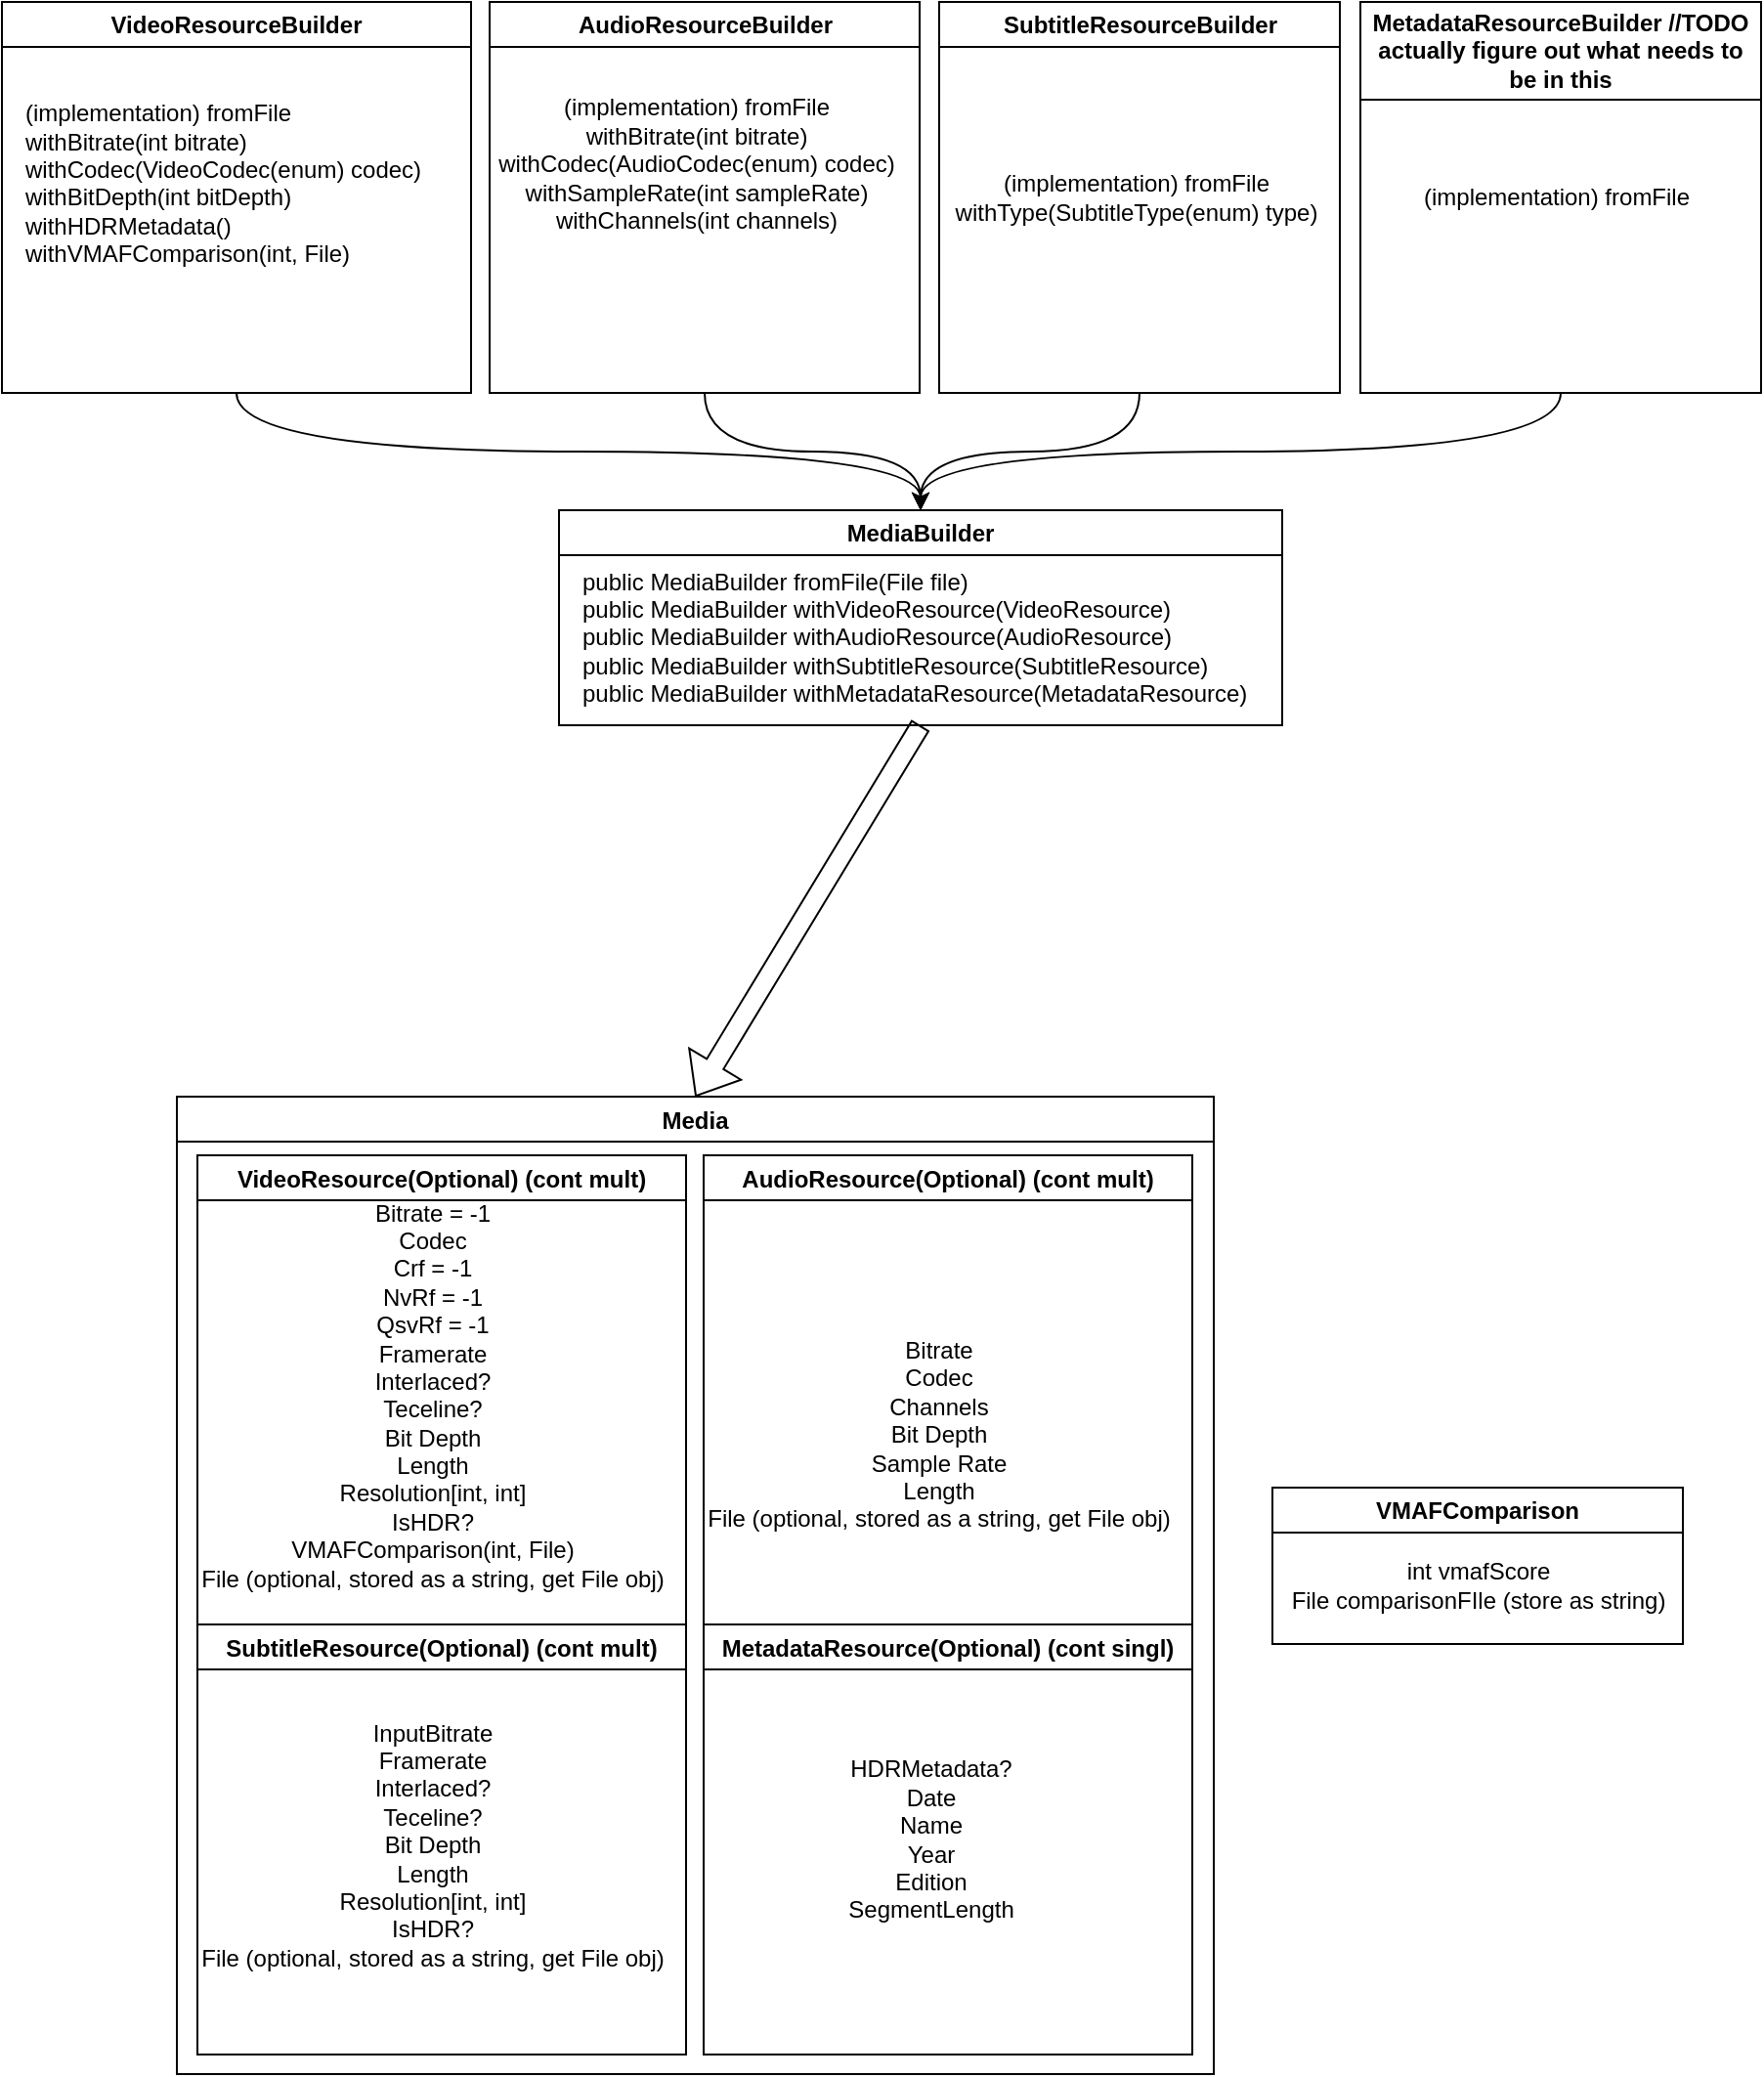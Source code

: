 <mxfile version="21.7.2" type="github">
  <diagram name="Page-1" id="f0DqxVU4n79ps42XZA6x">
    <mxGraphModel dx="1322" dy="1023" grid="1" gridSize="10" guides="1" tooltips="1" connect="1" arrows="1" fold="1" page="1" pageScale="1" pageWidth="850" pageHeight="1100" math="0" shadow="0">
      <root>
        <mxCell id="0" />
        <mxCell id="1" parent="0" />
        <mxCell id="iICr8pPdVY2_rQM_-BbZ-1" value="Media" style="swimlane;perimeterSpacing=0;rounded=0;" parent="1" vertex="1">
          <mxGeometry x="39.5" y="560" width="530.5" height="500" as="geometry" />
        </mxCell>
        <mxCell id="iICr8pPdVY2_rQM_-BbZ-6" value="VideoResource(Optional) (cont mult)" style="swimlane;" parent="iICr8pPdVY2_rQM_-BbZ-1" vertex="1">
          <mxGeometry x="10.5" y="30" width="250" height="245" as="geometry" />
        </mxCell>
        <mxCell id="iICr8pPdVY2_rQM_-BbZ-7" value="&lt;div&gt;Bitrate = -1&lt;br&gt;&lt;/div&gt;&lt;div&gt;Codec&lt;/div&gt;&lt;div&gt;Crf = -1&lt;/div&gt;&lt;div&gt;NvRf = -1&lt;/div&gt;&lt;div&gt;QsvRf = -1&lt;br&gt;&lt;/div&gt;&lt;div&gt;Framerate&lt;/div&gt;&lt;div&gt;Interlaced?&lt;/div&gt;&lt;div&gt;Teceline?&lt;/div&gt;&lt;div&gt;Bit Depth&lt;/div&gt;&lt;div&gt;Length&lt;/div&gt;&lt;div&gt;Resolution[int, int]&lt;/div&gt;&lt;div&gt;IsHDR?&lt;/div&gt;&lt;div&gt;VMAFComparison(int, File)&lt;br&gt;&lt;/div&gt;&lt;div&gt;File (optional, stored as a string, get File obj)&lt;br&gt;&lt;/div&gt;&lt;div&gt;&lt;br&gt;&lt;/div&gt;" style="text;html=1;align=center;verticalAlign=middle;resizable=0;points=[];autosize=1;strokeColor=none;fillColor=none;" parent="iICr8pPdVY2_rQM_-BbZ-6" vertex="1">
          <mxGeometry x="-10" y="15" width="260" height="230" as="geometry" />
        </mxCell>
        <mxCell id="iICr8pPdVY2_rQM_-BbZ-9" value="AudioResource(Optional) (cont mult)" style="swimlane;" parent="iICr8pPdVY2_rQM_-BbZ-1" vertex="1">
          <mxGeometry x="269.5" y="30" width="250" height="240" as="geometry" />
        </mxCell>
        <mxCell id="iICr8pPdVY2_rQM_-BbZ-10" value="&lt;div&gt;Bitrate&lt;/div&gt;&lt;div&gt;Codec&lt;br&gt;&lt;/div&gt;&lt;div&gt;Channels&lt;br&gt;&lt;/div&gt;&lt;div&gt;Bit Depth&lt;/div&gt;&lt;div&gt;Sample Rate&lt;br&gt;&lt;/div&gt;&lt;div&gt;Length&lt;/div&gt;&lt;div&gt;File (optional, stored as a string, get File obj)&lt;/div&gt;&lt;div&gt;&lt;br&gt;&lt;/div&gt;" style="text;html=1;align=center;verticalAlign=middle;resizable=0;points=[];autosize=1;strokeColor=none;fillColor=none;" parent="iICr8pPdVY2_rQM_-BbZ-9" vertex="1">
          <mxGeometry x="-10" y="85" width="260" height="130" as="geometry" />
        </mxCell>
        <mxCell id="iICr8pPdVY2_rQM_-BbZ-11" value="SubtitleResource(Optional) (cont mult)" style="swimlane;" parent="iICr8pPdVY2_rQM_-BbZ-1" vertex="1">
          <mxGeometry x="10.5" y="270" width="250" height="220" as="geometry" />
        </mxCell>
        <mxCell id="iICr8pPdVY2_rQM_-BbZ-12" value="&lt;div&gt;InputBitrate&lt;/div&gt;&lt;div&gt;Framerate&lt;/div&gt;&lt;div&gt;Interlaced?&lt;/div&gt;&lt;div&gt;Teceline?&lt;/div&gt;&lt;div&gt;Bit Depth&lt;/div&gt;&lt;div&gt;Length&lt;/div&gt;&lt;div&gt;Resolution[int, int]&lt;/div&gt;&lt;div&gt;IsHDR?&lt;/div&gt;&lt;div&gt;File (optional, stored as a string, get File obj)&lt;/div&gt;&lt;div&gt;&lt;br&gt;&lt;/div&gt;" style="text;html=1;align=center;verticalAlign=middle;resizable=0;points=[];autosize=1;strokeColor=none;fillColor=none;" parent="iICr8pPdVY2_rQM_-BbZ-11" vertex="1">
          <mxGeometry x="-10" y="40" width="260" height="160" as="geometry" />
        </mxCell>
        <mxCell id="SI7whgxdZ4kj7hzidSnB-4" value="MetadataResource(Optional) (cont singl)" style="swimlane;" parent="iICr8pPdVY2_rQM_-BbZ-1" vertex="1">
          <mxGeometry x="269.5" y="270" width="250" height="220" as="geometry" />
        </mxCell>
        <mxCell id="SI7whgxdZ4kj7hzidSnB-5" value="&lt;div&gt;HDRMetadata?&lt;/div&gt;&lt;div&gt;Date&lt;/div&gt;&lt;div&gt;Name&lt;/div&gt;&lt;div&gt;Year&lt;/div&gt;&lt;div&gt;Edition&lt;/div&gt;&lt;div&gt;SegmentLength&lt;br&gt;&lt;/div&gt;" style="text;html=1;align=center;verticalAlign=middle;resizable=0;points=[];autosize=1;strokeColor=none;fillColor=none;" parent="SI7whgxdZ4kj7hzidSnB-4" vertex="1">
          <mxGeometry x="61" y="60" width="110" height="100" as="geometry" />
        </mxCell>
        <mxCell id="qK8T354G06c9aEnAW-Ob-2" value="MediaBuilder" style="swimlane;whiteSpace=wrap;html=1;" parent="1" vertex="1">
          <mxGeometry x="235" y="260" width="370" height="110" as="geometry" />
        </mxCell>
        <mxCell id="qK8T354G06c9aEnAW-Ob-16" value="&lt;div&gt;public MediaBuilder fromFile(File file)&lt;/div&gt;&lt;div&gt;public MediaBuilder withVideoResource(VideoResource)&lt;/div&gt;&lt;div&gt;public MediaBuilder withAudioResource(AudioResource)&lt;/div&gt;&lt;div&gt;public MediaBuilder withSubtitleResource(SubtitleResource)&lt;/div&gt;&lt;div&gt;public MediaBuilder withMetadataResource(MetadataResource)&lt;br&gt;&lt;/div&gt;" style="text;html=1;align=left;verticalAlign=middle;resizable=0;points=[];autosize=1;strokeColor=none;fillColor=none;" parent="qK8T354G06c9aEnAW-Ob-2" vertex="1">
          <mxGeometry x="10" y="20" width="360" height="90" as="geometry" />
        </mxCell>
        <mxCell id="qK8T354G06c9aEnAW-Ob-23" style="edgeStyle=orthogonalEdgeStyle;rounded=0;orthogonalLoop=1;jettySize=auto;html=1;exitX=0.5;exitY=1;exitDx=0;exitDy=0;entryX=0.5;entryY=0;entryDx=0;entryDy=0;curved=1;" parent="1" source="qK8T354G06c9aEnAW-Ob-17" target="qK8T354G06c9aEnAW-Ob-2" edge="1">
          <mxGeometry relative="1" as="geometry" />
        </mxCell>
        <mxCell id="qK8T354G06c9aEnAW-Ob-17" value="VideoResourceBuilder" style="swimlane;whiteSpace=wrap;html=1;" parent="1" vertex="1">
          <mxGeometry x="-50" width="240" height="200" as="geometry" />
        </mxCell>
        <mxCell id="qK8T354G06c9aEnAW-Ob-27" value="&lt;div align=&quot;left&quot;&gt;(implementation) fromFile&lt;/div&gt;&lt;div align=&quot;left&quot;&gt;withBitrate(int bitrate)&lt;/div&gt;&lt;div align=&quot;left&quot;&gt;withCodec(VideoCodec(enum) codec)&lt;/div&gt;&lt;div align=&quot;left&quot;&gt;withBitDepth(int bitDepth)&lt;/div&gt;&lt;div align=&quot;left&quot;&gt;withHDRMetadata()&lt;/div&gt;&lt;div align=&quot;left&quot;&gt;withVMAFComparison(int, File)&lt;br&gt;&lt;/div&gt;&lt;div align=&quot;left&quot;&gt;&lt;br&gt;&lt;/div&gt;" style="text;html=1;align=left;verticalAlign=middle;resizable=0;points=[];autosize=1;strokeColor=none;fillColor=none;" parent="qK8T354G06c9aEnAW-Ob-17" vertex="1">
          <mxGeometry x="10" y="45" width="230" height="110" as="geometry" />
        </mxCell>
        <mxCell id="qK8T354G06c9aEnAW-Ob-21" style="edgeStyle=orthogonalEdgeStyle;rounded=0;orthogonalLoop=1;jettySize=auto;html=1;exitX=0.5;exitY=1;exitDx=0;exitDy=0;entryX=0.5;entryY=0;entryDx=0;entryDy=0;curved=1;" parent="1" source="qK8T354G06c9aEnAW-Ob-18" target="qK8T354G06c9aEnAW-Ob-2" edge="1">
          <mxGeometry relative="1" as="geometry" />
        </mxCell>
        <mxCell id="qK8T354G06c9aEnAW-Ob-18" value="AudioResourceBuilder" style="swimlane;whiteSpace=wrap;html=1;" parent="1" vertex="1">
          <mxGeometry x="199.5" width="220" height="200" as="geometry" />
        </mxCell>
        <mxCell id="qK8T354G06c9aEnAW-Ob-28" value="&lt;div&gt;(implementation) fromFile&lt;/div&gt;&lt;div&gt;withBitrate(int bitrate)&lt;/div&gt;&lt;div&gt;withCodec(AudioCodec(enum) codec)&lt;br&gt;&lt;/div&gt;&lt;div&gt;withSampleRate(int sampleRate)&lt;/div&gt;&lt;div&gt;withChannels(int channels)&lt;/div&gt;&lt;div&gt;&lt;br&gt;&lt;/div&gt;" style="text;html=1;align=center;verticalAlign=middle;resizable=0;points=[];autosize=1;strokeColor=none;fillColor=none;" parent="qK8T354G06c9aEnAW-Ob-18" vertex="1">
          <mxGeometry x="-9.5" y="40" width="230" height="100" as="geometry" />
        </mxCell>
        <mxCell id="qK8T354G06c9aEnAW-Ob-22" style="edgeStyle=orthogonalEdgeStyle;rounded=0;orthogonalLoop=1;jettySize=auto;html=1;exitX=0.5;exitY=1;exitDx=0;exitDy=0;entryX=0.5;entryY=0;entryDx=0;entryDy=0;curved=1;" parent="1" source="qK8T354G06c9aEnAW-Ob-19" target="qK8T354G06c9aEnAW-Ob-2" edge="1">
          <mxGeometry relative="1" as="geometry" />
        </mxCell>
        <mxCell id="qK8T354G06c9aEnAW-Ob-19" value="SubtitleResourceBuilder" style="swimlane;whiteSpace=wrap;html=1;" parent="1" vertex="1">
          <mxGeometry x="429.5" width="205" height="200" as="geometry" />
        </mxCell>
        <mxCell id="qK8T354G06c9aEnAW-Ob-29" value="&lt;div&gt;(implementation) fromFile&lt;/div&gt;&lt;div&gt;withType(SubtitleType(enum) type)&lt;/div&gt;" style="text;html=1;align=center;verticalAlign=middle;resizable=0;points=[];autosize=1;strokeColor=none;fillColor=none;" parent="qK8T354G06c9aEnAW-Ob-19" vertex="1">
          <mxGeometry x="-5" y="80" width="210" height="40" as="geometry" />
        </mxCell>
        <mxCell id="qK8T354G06c9aEnAW-Ob-25" value="" style="shape=flexArrow;endArrow=classic;html=1;rounded=0;exitX=0.5;exitY=1;exitDx=0;exitDy=0;entryX=0.5;entryY=0;entryDx=0;entryDy=0;" parent="1" source="qK8T354G06c9aEnAW-Ob-2" target="iICr8pPdVY2_rQM_-BbZ-1" edge="1">
          <mxGeometry width="50" height="50" relative="1" as="geometry">
            <mxPoint x="450" y="570" as="sourcePoint" />
            <mxPoint x="500" y="520" as="targetPoint" />
          </mxGeometry>
        </mxCell>
        <mxCell id="SI7whgxdZ4kj7hzidSnB-3" style="edgeStyle=orthogonalEdgeStyle;rounded=0;orthogonalLoop=1;jettySize=auto;html=1;exitX=0.5;exitY=1;exitDx=0;exitDy=0;entryX=0.5;entryY=0;entryDx=0;entryDy=0;curved=1;" parent="1" source="SI7whgxdZ4kj7hzidSnB-1" target="qK8T354G06c9aEnAW-Ob-2" edge="1">
          <mxGeometry relative="1" as="geometry" />
        </mxCell>
        <mxCell id="SI7whgxdZ4kj7hzidSnB-1" value="&lt;div&gt;MetadataResourceBuilder //TODO&lt;/div&gt;&lt;div&gt;actually figure out what needs to &lt;br&gt;&lt;/div&gt;&lt;div&gt;be in this&lt;/div&gt;" style="swimlane;whiteSpace=wrap;html=1;startSize=50;" parent="1" vertex="1">
          <mxGeometry x="645" width="205" height="200" as="geometry" />
        </mxCell>
        <mxCell id="SI7whgxdZ4kj7hzidSnB-2" value="&lt;div&gt;(implementation) fromFile&lt;/div&gt;" style="text;html=1;align=center;verticalAlign=middle;resizable=0;points=[];autosize=1;strokeColor=none;fillColor=none;" parent="SI7whgxdZ4kj7hzidSnB-1" vertex="1">
          <mxGeometry x="20" y="85" width="160" height="30" as="geometry" />
        </mxCell>
        <mxCell id="SI7whgxdZ4kj7hzidSnB-8" value="&lt;div&gt;VMAFComparison&lt;/div&gt;" style="swimlane;whiteSpace=wrap;html=1;" parent="1" vertex="1">
          <mxGeometry x="600" y="760" width="210" height="80" as="geometry" />
        </mxCell>
        <mxCell id="SI7whgxdZ4kj7hzidSnB-11" value="&lt;div&gt;int vmafScore&lt;/div&gt;&lt;div&gt;File comparisonFIle (store as string)&lt;br&gt;&lt;/div&gt;" style="text;html=1;align=center;verticalAlign=middle;resizable=0;points=[];autosize=1;strokeColor=none;fillColor=none;" parent="SI7whgxdZ4kj7hzidSnB-8" vertex="1">
          <mxGeometry y="30" width="210" height="40" as="geometry" />
        </mxCell>
      </root>
    </mxGraphModel>
  </diagram>
</mxfile>
